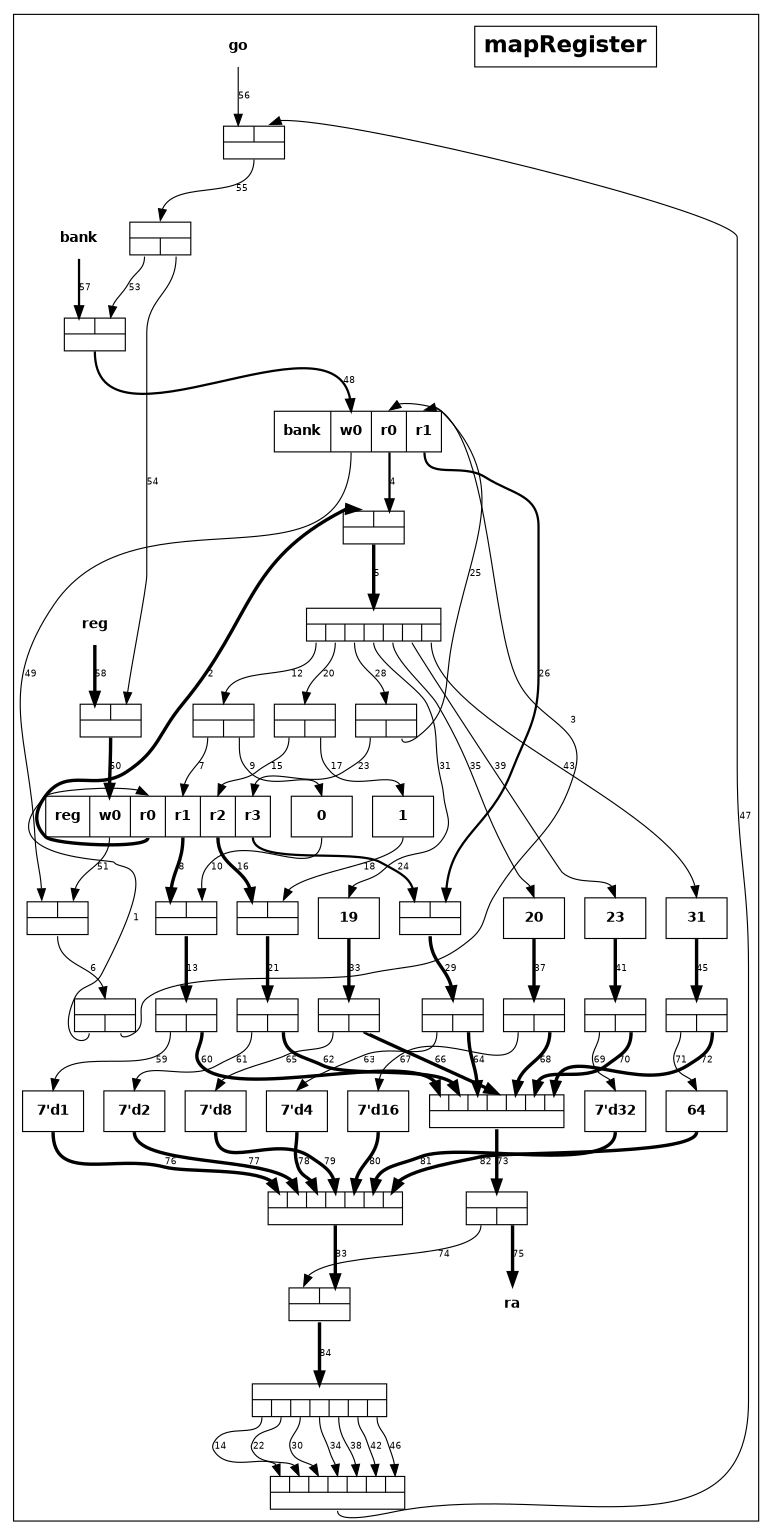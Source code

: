 digraph mapRegister {
  outputorder="edgesfirst";
  size="7.086614173228347,10.236220472440946";
  ratio="2.0"
  subgraph cluster_mapRegister {
    edge [fontsize="8", fontname="Helvetica", labelfontname="Helvetica", labelfontsize="8", arrowhead="normal"];
    node [fontsize="12", fontname="Helvetica-Bold", shape="box"];
    title [label="mapRegister", fontsize="20"];
    port0 [portref="0", label="go", style="bold", shape="none"];
    port1 [portref="1", label="bank", style="bold", shape="none"];
    port2 [portref="2", label="reg", style="bold", shape="none"];
    port3 [portref="3", label="ra", style="bold", shape="none"];
    comp1 [compref="1", label="{{<i0>|<i1>}|{<o>}}", height="0.4", fontsize="2", nojustify="true", shape="record"];
    comp2 [compref="2", label="{{<i>}|{<o0>|<o1>}}", height="0.4", fontsize="2", nojustify="true", shape="record"];
    comp3 [compref="3", label="0", nojustify="true", shape="record"];
    comp4 [compref="4", label="{{<i0>|<i1>}|{<o>}}", height="0.4", fontsize="2", nojustify="true", shape="record"];
    comp5 [compref="5", label="{{<i>}|{<o0>|<o1>}}", height="0.4", fontsize="2", nojustify="true", shape="record"];
    comp7 [compref="7", label="1", nojustify="true", shape="record"];
    comp8 [compref="8", label="{{<i0>|<i1>}|{<o>}}", height="0.4", fontsize="2", nojustify="true", shape="record"];
    comp9 [compref="9", label="{{<i>}|{<o0>|<o1>}}", height="0.4", fontsize="2", nojustify="true", shape="record"];
    comp11 [compref="11", label="{{<i0>|<i1>}|{<o>}}", height="0.4", fontsize="2", nojustify="true", shape="record"];
    comp12 [compref="12", label="{{<i>}|{<o0>|<o1>}}", height="0.4", fontsize="2", nojustify="true", shape="record"];
    comp14 [compref="14", label="19", nojustify="true", shape="record"];
    comp16 [compref="16", label="20", nojustify="true", shape="record"];
    comp18 [compref="18", label="23", nojustify="true", shape="record"];
    comp20 [compref="20", label="31", nojustify="true", shape="record"];
    comp22 [compref="22", label="{{<i>}|{<o0>|<o1>|<o2>|<o3>|<o4>|<o5>|<o6>}}", height="0.4", fontsize="2", nojustify="true", shape="record"];
    comp23 [compref="23", label="{{<i0>|<i1>|<i2>|<i3>|<i4>|<i5>|<i6>}|{<o>}}", height="0.4", fontsize="2", nojustify="true", shape="record"];
    comp24 [compref="24", label="bank|<w0>w0|<r0>r0|<r1>r1", shape="record"];
    comp25 [compref="25", label="reg|<w0>w0|<r0>r0|<r1>r1|<r2>r2|<r3>r3", shape="record"];
    comp26 [compref="26", label="{{<i0>|<i1>}|{<o>}}", height="0.4", fontsize="2", nojustify="true", shape="record"];
    comp27 [compref="27", label="{{<i>}|{<o0>|<o1>}}", height="0.4", fontsize="2", nojustify="true", shape="record"];
    comp29 [compref="29", label="{{<i0>|<i1>}|{<o>}}", height="0.4", fontsize="2", nojustify="true", shape="record"];
    comp30 [compref="30", label="{{<i0>|<i1>}|{<o>}}", height="0.4", fontsize="2", nojustify="true", shape="record"];
    comp31 [compref="31", label="{{<i0>|<i1>}|{<o>}}", height="0.4", fontsize="2", nojustify="true", shape="record"];
    comp32 [compref="32", label="{{<i>}|{<o0>|<o1>}}", height="0.4", fontsize="2", nojustify="true", shape="record"];
    comp33 [compref="33", label="{{<i>}|{<o0>|<o1>}}", height="0.4", fontsize="2", nojustify="true", shape="record"];
    comp34 [compref="34", label="{{<i>}|{<o0>|<o1>}}", height="0.4", fontsize="2", nojustify="true", shape="record"];
    comp35 [compref="35", label="{{<i>}|{<o0>|<o1>}}", height="0.4", fontsize="2", nojustify="true", shape="record"];
    comp36 [compref="36", label="{{<i>}|{<o0>|<o1>}}", height="0.4", fontsize="2", nojustify="true", shape="record"];
    comp37 [compref="37", label="{{<i>}|{<o0>|<o1>}}", height="0.4", fontsize="2", nojustify="true", shape="record"];
    comp38 [compref="38", label="{{<i>}|{<o0>|<o1>}}", height="0.4", fontsize="2", nojustify="true", shape="record"];
    comp39 [compref="39", label="{{<i0>|<i1>|<i2>|<i3>|<i4>|<i5>|<i6>}|{<o>}}", height="0.4", fontsize="2", nojustify="true", shape="record"];
    comp40 [compref="40", label="{{<i>}|{<o0>|<o1>}}", height="0.4", fontsize="2", nojustify="true", shape="record"];
    comp41 [compref="41", label="7'd1", nojustify="true", shape="record"];
    comp42 [compref="42", label="7'd2", nojustify="true", shape="record"];
    comp43 [compref="43", label="7'd4", nojustify="true", shape="record"];
    comp44 [compref="44", label="7'd8", nojustify="true", shape="record"];
    comp45 [compref="45", label="7'd16", nojustify="true", shape="record"];
    comp46 [compref="46", label="7'd32", nojustify="true", shape="record"];
    comp47 [compref="47", label="64", nojustify="true", shape="record"];
    comp48 [compref="48", label="{{<i0>|<i1>|<i2>|<i3>|<i4>|<i5>|<i6>}|{<o>}}", height="0.4", fontsize="2", nojustify="true", shape="record"];
    comp49 [compref="49", label="{{<i0>|<i1>}|{<o>}}", height="0.4", fontsize="2", nojustify="true", shape="record"];
    comp50 [compref="50", label="{{<i>}|{<o0>|<o1>|<o2>|<o3>|<o4>|<o5>|<o6>}}", height="0.4", fontsize="2", nojustify="true", shape="record"]
    comp2:o0:s -> comp25:r0:n [linkref="1", label="1", penwidth="1", weight="1"];
    comp25:r0:s -> comp1:i0:n [linkref="2", label="2", penwidth="3", weight="3"];
    comp2:o1:s -> comp24:r0:n [linkref="3", label="3", penwidth="1", weight="1"];
    comp24:r0:s -> comp1:i1:n [linkref="4", label="4", penwidth="2", weight="2"];
    comp1:o:s -> comp22:i:n [linkref="5", label="5", penwidth="3", weight="3"];
    comp26:o:s -> comp2:i:n [linkref="6", label="6", penwidth="1", weight="1"];
    comp5:o0:s -> comp25:r1:n [linkref="7", label="7", penwidth="1", weight="1"];
    comp25:r1:s -> comp4:i0:n [linkref="8", label="8", penwidth="3", weight="3"];
    comp5:o1:s -> comp3:n [linkref="9", label="9", penwidth="1", weight="1"];
    comp3:s -> comp4:i1:n [linkref="10", label="10", penwidth="1", weight="1"];
    comp22:o0:s -> comp5:i:n [linkref="12", label="12", penwidth="1", weight="1"];
    comp4:o:s -> comp32:i:n [linkref="13", label="13", penwidth="3", weight="3"];
    comp50:o0:s -> comp23:i0:n [linkref="14", label="14", penwidth="1", weight="1"];
    comp9:o0:s -> comp25:r2:n [linkref="15", label="15", penwidth="1", weight="1"];
    comp25:r2:s -> comp8:i0:n [linkref="16", label="16", penwidth="3", weight="3"];
    comp9:o1:s -> comp7:n [linkref="17", label="17", penwidth="1", weight="1"];
    comp7:s -> comp8:i1:n [linkref="18", label="18", penwidth="1", weight="1"];
    comp22:o1:s -> comp9:i:n [linkref="20", label="20", penwidth="1", weight="1"];
    comp8:o:s -> comp33:i:n [linkref="21", label="21", penwidth="3", weight="3"];
    comp50:o1:s -> comp23:i1:n [linkref="22", label="22", penwidth="1", weight="1"];
    comp12:o0:s -> comp25:r3:n [linkref="23", label="23", penwidth="1", weight="1"];
    comp25:r3:s -> comp11:i0:n [linkref="24", label="24", penwidth="2", weight="2"];
    comp12:o1:s -> comp24:r1:n [linkref="25", label="25", penwidth="1", weight="1"];
    comp24:r1:s -> comp11:i1:n [linkref="26", label="26", penwidth="2", weight="2"];
    comp22:o2:s -> comp12:i:n [linkref="28", label="28", penwidth="1", weight="1"];
    comp11:o:s -> comp34:i:n [linkref="29", label="29", penwidth="3", weight="3"];
    comp50:o2:s -> comp23:i2:n [linkref="30", label="30", penwidth="1", weight="1"];
    comp22:o3:s -> comp14:n [linkref="31", label="31", penwidth="1", weight="1"];
    comp14:s -> comp35:i:n [linkref="33", label="33", penwidth="3", weight="3"];
    comp50:o3:s -> comp23:i3:n [linkref="34", label="34", penwidth="1", weight="1"];
    comp22:o4:s -> comp16:n [linkref="35", label="35", penwidth="1", weight="1"];
    comp16:s -> comp36:i:n [linkref="37", label="37", penwidth="3", weight="3"];
    comp50:o4:s -> comp23:i4:n [linkref="38", label="38", penwidth="1", weight="1"];
    comp22:o5:s -> comp18:n [linkref="39", label="39", penwidth="1", weight="1"];
    comp18:s -> comp37:i:n [linkref="41", label="41", penwidth="3", weight="3"];
    comp50:o5:s -> comp23:i5:n [linkref="42", label="42", penwidth="1", weight="1"];
    comp22:o6:s -> comp20:n [linkref="43", label="43", penwidth="1", weight="1"];
    comp20:s -> comp38:i:n [linkref="45", label="45", penwidth="3", weight="3"];
    comp50:o6:s -> comp23:i6:n [linkref="46", label="46", penwidth="1", weight="1"];
    comp23:o:s -> comp29:i1:n [linkref="47", label="47", penwidth="1", weight="1"];
    comp30:o:s -> comp24:w0:n [linkref="48", label="48", penwidth="2", weight="2"];
    comp24:w0:s -> comp26:i0:n [linkref="49", label="49", penwidth="1", weight="1"];
    comp31:o:s -> comp25:w0:n [linkref="50", label="50", penwidth="3", weight="3"];
    comp25:w0:s -> comp26:i1:n [linkref="51", label="51", penwidth="1", weight="1"];
    comp27:o0:s -> comp30:i1:n [linkref="53", label="53", penwidth="1", weight="1"];
    comp27:o1:s -> comp31:i1:n [linkref="54", label="54", penwidth="1", weight="1"];
    comp29:o:s -> comp27:i:n [linkref="55", label="55", penwidth="1", weight="1"];
    port0 -> comp29:i0:n [linkref="56", label="56", penwidth="1", weight="1"];
    port1 -> comp30:i0:n [linkref="57", label="57", penwidth="2", weight="2"];
    port2 -> comp31:i0:n [linkref="58", label="58", penwidth="3", weight="3"];
    comp32:o0:s -> comp41:n [linkref="59", label="59", penwidth="1", weight="1"];
    comp32:o1:s -> comp39:i0:n [linkref="60", label="60", penwidth="3", weight="3"];
    comp33:o0:s -> comp42:n [linkref="61", label="61", penwidth="1", weight="1"];
    comp33:o1:s -> comp39:i1:n [linkref="62", label="62", penwidth="3", weight="3"];
    comp34:o0:s -> comp43:n [linkref="63", label="63", penwidth="1", weight="1"];
    comp34:o1:s -> comp39:i2:n [linkref="64", label="64", penwidth="3", weight="3"];
    comp35:o0:s -> comp44:n [linkref="65", label="65", penwidth="1", weight="1"];
    comp35:o1:s -> comp39:i3:n [linkref="66", label="66", penwidth="3", weight="3"];
    comp36:o0:s -> comp45:n [linkref="67", label="67", penwidth="1", weight="1"];
    comp36:o1:s -> comp39:i4:n [linkref="68", label="68", penwidth="3", weight="3"];
    comp37:o0:s -> comp46:n [linkref="69", label="69", penwidth="1", weight="1"];
    comp37:o1:s -> comp39:i5:n [linkref="70", label="70", penwidth="3", weight="3"];
    comp38:o0:s -> comp47:n [linkref="71", label="71", penwidth="1", weight="1"];
    comp38:o1:s -> comp39:i6:n [linkref="72", label="72", penwidth="3", weight="3"];
    comp39:o:s -> comp40:i:n [linkref="73", label="73", penwidth="3", weight="3"];
    comp40:o0:s -> comp49:i0:n [linkref="74", label="74", penwidth="1", weight="1"];
    comp40:o1:s -> port3 [linkref="75", label="75", penwidth="3", weight="3"];
    comp41:s -> comp48:i0:n [linkref="76", label="76", penwidth="3", weight="3"];
    comp42:s -> comp48:i1:n [linkref="77", label="77", penwidth="3", weight="3"];
    comp43:s -> comp48:i2:n [linkref="78", label="78", penwidth="3", weight="3"];
    comp44:s -> comp48:i3:n [linkref="79", label="79", penwidth="3", weight="3"];
    comp45:s -> comp48:i4:n [linkref="80", label="80", penwidth="3", weight="3"];
    comp46:s -> comp48:i5:n [linkref="81", label="81", penwidth="3", weight="3"];
    comp47:s -> comp48:i6:n [linkref="82", label="82", penwidth="3", weight="3"];
    comp48:o:s -> comp49:i1:n [linkref="83", label="83", penwidth="3", weight="3"];
    comp49:o:s -> comp50:i:n [linkref="84", label="84", penwidth="3", weight="3"]
  }
}
